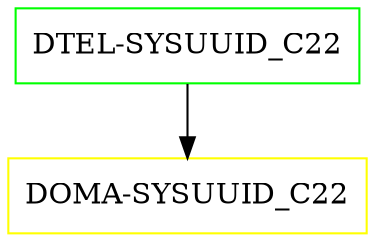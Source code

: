 digraph G {
  "DTEL-SYSUUID_C22" [shape=box,color=green];
  "DOMA-SYSUUID_C22" [shape=box,color=yellow,URL="./DOMA_SYSUUID_C22.html"];
  "DTEL-SYSUUID_C22" -> "DOMA-SYSUUID_C22";
}
